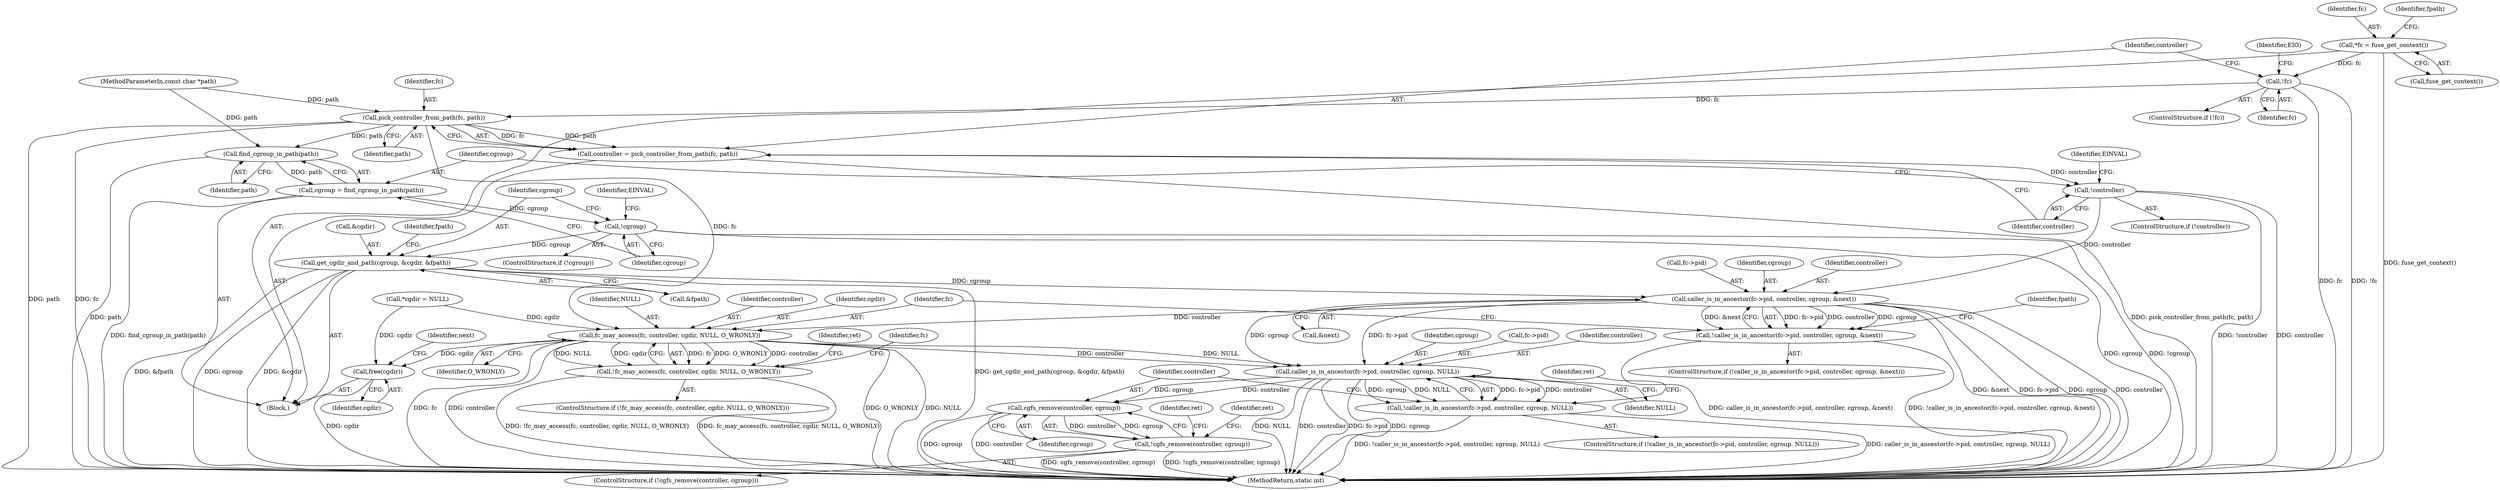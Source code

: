 digraph "0_lxcfs_a8b6c3e0537e90fba3c55910fd1b7229d54a60a7_4@pointer" {
"1000104" [label="(Call,*fc = fuse_get_context())"];
"1000123" [label="(Call,!fc)"];
"1000130" [label="(Call,pick_controller_from_path(fc, path))"];
"1000128" [label="(Call,controller = pick_controller_from_path(fc, path))"];
"1000134" [label="(Call,!controller)"];
"1000166" [label="(Call,caller_is_in_ancestor(fc->pid, controller, cgroup, &next))"];
"1000165" [label="(Call,!caller_is_in_ancestor(fc->pid, controller, cgroup, &next))"];
"1000196" [label="(Call,fc_may_access(fc, controller, cgdir, NULL, O_WRONLY))"];
"1000195" [label="(Call,!fc_may_access(fc, controller, cgdir, NULL, O_WRONLY))"];
"1000210" [label="(Call,caller_is_in_ancestor(fc->pid, controller, cgroup, NULL))"];
"1000209" [label="(Call,!caller_is_in_ancestor(fc->pid, controller, cgroup, NULL))"];
"1000225" [label="(Call,cgfs_remove(controller, cgroup))"];
"1000224" [label="(Call,!cgfs_remove(controller, cgroup))"];
"1000238" [label="(Call,free(cgdir))"];
"1000141" [label="(Call,find_cgroup_in_path(path))"];
"1000139" [label="(Call,cgroup = find_cgroup_in_path(path))"];
"1000144" [label="(Call,!cgroup)"];
"1000149" [label="(Call,get_cgdir_and_path(cgroup, &cgdir, &fpath))"];
"1000244" [label="(MethodReturn,static int)"];
"1000226" [label="(Identifier,controller)"];
"1000157" [label="(Identifier,fpath)"];
"1000195" [label="(Call,!fc_may_access(fc, controller, cgdir, NULL, O_WRONLY))"];
"1000101" [label="(MethodParameterIn,const char *path)"];
"1000141" [label="(Call,find_cgroup_in_path(path))"];
"1000142" [label="(Identifier,path)"];
"1000138" [label="(Identifier,EINVAL)"];
"1000105" [label="(Identifier,fc)"];
"1000140" [label="(Identifier,cgroup)"];
"1000200" [label="(Identifier,NULL)"];
"1000153" [label="(Call,&fpath)"];
"1000235" [label="(Identifier,ret)"];
"1000123" [label="(Call,!fc)"];
"1000227" [label="(Identifier,cgroup)"];
"1000170" [label="(Identifier,controller)"];
"1000129" [label="(Identifier,controller)"];
"1000135" [label="(Identifier,controller)"];
"1000172" [label="(Call,&next)"];
"1000150" [label="(Identifier,cgroup)"];
"1000223" [label="(ControlStructure,if (!cgfs_remove(controller, cgroup)))"];
"1000151" [label="(Call,&cgdir)"];
"1000216" [label="(Identifier,NULL)"];
"1000164" [label="(ControlStructure,if (!caller_is_in_ancestor(fc->pid, controller, cgroup, &next)))"];
"1000219" [label="(Identifier,ret)"];
"1000239" [label="(Identifier,cgdir)"];
"1000209" [label="(Call,!caller_is_in_ancestor(fc->pid, controller, cgroup, NULL))"];
"1000106" [label="(Call,fuse_get_context())"];
"1000165" [label="(Call,!caller_is_in_ancestor(fc->pid, controller, cgroup, &next))"];
"1000131" [label="(Identifier,fc)"];
"1000112" [label="(Call,*cgdir = NULL)"];
"1000198" [label="(Identifier,controller)"];
"1000133" [label="(ControlStructure,if (!controller))"];
"1000134" [label="(Call,!controller)"];
"1000230" [label="(Identifier,ret)"];
"1000197" [label="(Identifier,fc)"];
"1000211" [label="(Call,fc->pid)"];
"1000149" [label="(Call,get_cgdir_and_path(cgroup, &cgdir, &fpath))"];
"1000145" [label="(Identifier,cgroup)"];
"1000104" [label="(Call,*fc = fuse_get_context())"];
"1000122" [label="(ControlStructure,if (!fc))"];
"1000128" [label="(Call,controller = pick_controller_from_path(fc, path))"];
"1000238" [label="(Call,free(cgdir))"];
"1000196" [label="(Call,fc_may_access(fc, controller, cgdir, NULL, O_WRONLY))"];
"1000199" [label="(Identifier,cgdir)"];
"1000102" [label="(Block,)"];
"1000178" [label="(Identifier,fpath)"];
"1000132" [label="(Identifier,path)"];
"1000201" [label="(Identifier,O_WRONLY)"];
"1000225" [label="(Call,cgfs_remove(controller, cgroup))"];
"1000241" [label="(Identifier,next)"];
"1000210" [label="(Call,caller_is_in_ancestor(fc->pid, controller, cgroup, NULL))"];
"1000212" [label="(Identifier,fc)"];
"1000167" [label="(Call,fc->pid)"];
"1000214" [label="(Identifier,controller)"];
"1000204" [label="(Identifier,ret)"];
"1000127" [label="(Identifier,EIO)"];
"1000139" [label="(Call,cgroup = find_cgroup_in_path(path))"];
"1000148" [label="(Identifier,EINVAL)"];
"1000224" [label="(Call,!cgfs_remove(controller, cgroup))"];
"1000171" [label="(Identifier,cgroup)"];
"1000130" [label="(Call,pick_controller_from_path(fc, path))"];
"1000166" [label="(Call,caller_is_in_ancestor(fc->pid, controller, cgroup, &next))"];
"1000143" [label="(ControlStructure,if (!cgroup))"];
"1000208" [label="(ControlStructure,if (!caller_is_in_ancestor(fc->pid, controller, cgroup, NULL)))"];
"1000194" [label="(ControlStructure,if (!fc_may_access(fc, controller, cgdir, NULL, O_WRONLY)))"];
"1000109" [label="(Identifier,fpath)"];
"1000124" [label="(Identifier,fc)"];
"1000215" [label="(Identifier,cgroup)"];
"1000144" [label="(Call,!cgroup)"];
"1000104" -> "1000102"  [label="AST: "];
"1000104" -> "1000106"  [label="CFG: "];
"1000105" -> "1000104"  [label="AST: "];
"1000106" -> "1000104"  [label="AST: "];
"1000109" -> "1000104"  [label="CFG: "];
"1000104" -> "1000244"  [label="DDG: fuse_get_context()"];
"1000104" -> "1000123"  [label="DDG: fc"];
"1000123" -> "1000122"  [label="AST: "];
"1000123" -> "1000124"  [label="CFG: "];
"1000124" -> "1000123"  [label="AST: "];
"1000127" -> "1000123"  [label="CFG: "];
"1000129" -> "1000123"  [label="CFG: "];
"1000123" -> "1000244"  [label="DDG: !fc"];
"1000123" -> "1000244"  [label="DDG: fc"];
"1000123" -> "1000130"  [label="DDG: fc"];
"1000130" -> "1000128"  [label="AST: "];
"1000130" -> "1000132"  [label="CFG: "];
"1000131" -> "1000130"  [label="AST: "];
"1000132" -> "1000130"  [label="AST: "];
"1000128" -> "1000130"  [label="CFG: "];
"1000130" -> "1000244"  [label="DDG: path"];
"1000130" -> "1000244"  [label="DDG: fc"];
"1000130" -> "1000128"  [label="DDG: fc"];
"1000130" -> "1000128"  [label="DDG: path"];
"1000101" -> "1000130"  [label="DDG: path"];
"1000130" -> "1000141"  [label="DDG: path"];
"1000130" -> "1000196"  [label="DDG: fc"];
"1000128" -> "1000102"  [label="AST: "];
"1000129" -> "1000128"  [label="AST: "];
"1000135" -> "1000128"  [label="CFG: "];
"1000128" -> "1000244"  [label="DDG: pick_controller_from_path(fc, path)"];
"1000128" -> "1000134"  [label="DDG: controller"];
"1000134" -> "1000133"  [label="AST: "];
"1000134" -> "1000135"  [label="CFG: "];
"1000135" -> "1000134"  [label="AST: "];
"1000138" -> "1000134"  [label="CFG: "];
"1000140" -> "1000134"  [label="CFG: "];
"1000134" -> "1000244"  [label="DDG: !controller"];
"1000134" -> "1000244"  [label="DDG: controller"];
"1000134" -> "1000166"  [label="DDG: controller"];
"1000166" -> "1000165"  [label="AST: "];
"1000166" -> "1000172"  [label="CFG: "];
"1000167" -> "1000166"  [label="AST: "];
"1000170" -> "1000166"  [label="AST: "];
"1000171" -> "1000166"  [label="AST: "];
"1000172" -> "1000166"  [label="AST: "];
"1000165" -> "1000166"  [label="CFG: "];
"1000166" -> "1000244"  [label="DDG: &next"];
"1000166" -> "1000244"  [label="DDG: fc->pid"];
"1000166" -> "1000244"  [label="DDG: cgroup"];
"1000166" -> "1000244"  [label="DDG: controller"];
"1000166" -> "1000165"  [label="DDG: fc->pid"];
"1000166" -> "1000165"  [label="DDG: controller"];
"1000166" -> "1000165"  [label="DDG: cgroup"];
"1000166" -> "1000165"  [label="DDG: &next"];
"1000149" -> "1000166"  [label="DDG: cgroup"];
"1000166" -> "1000196"  [label="DDG: controller"];
"1000166" -> "1000210"  [label="DDG: fc->pid"];
"1000166" -> "1000210"  [label="DDG: cgroup"];
"1000165" -> "1000164"  [label="AST: "];
"1000178" -> "1000165"  [label="CFG: "];
"1000197" -> "1000165"  [label="CFG: "];
"1000165" -> "1000244"  [label="DDG: caller_is_in_ancestor(fc->pid, controller, cgroup, &next)"];
"1000165" -> "1000244"  [label="DDG: !caller_is_in_ancestor(fc->pid, controller, cgroup, &next)"];
"1000196" -> "1000195"  [label="AST: "];
"1000196" -> "1000201"  [label="CFG: "];
"1000197" -> "1000196"  [label="AST: "];
"1000198" -> "1000196"  [label="AST: "];
"1000199" -> "1000196"  [label="AST: "];
"1000200" -> "1000196"  [label="AST: "];
"1000201" -> "1000196"  [label="AST: "];
"1000195" -> "1000196"  [label="CFG: "];
"1000196" -> "1000244"  [label="DDG: O_WRONLY"];
"1000196" -> "1000244"  [label="DDG: NULL"];
"1000196" -> "1000244"  [label="DDG: fc"];
"1000196" -> "1000244"  [label="DDG: controller"];
"1000196" -> "1000195"  [label="DDG: fc"];
"1000196" -> "1000195"  [label="DDG: O_WRONLY"];
"1000196" -> "1000195"  [label="DDG: controller"];
"1000196" -> "1000195"  [label="DDG: NULL"];
"1000196" -> "1000195"  [label="DDG: cgdir"];
"1000112" -> "1000196"  [label="DDG: cgdir"];
"1000196" -> "1000210"  [label="DDG: controller"];
"1000196" -> "1000210"  [label="DDG: NULL"];
"1000196" -> "1000238"  [label="DDG: cgdir"];
"1000195" -> "1000194"  [label="AST: "];
"1000204" -> "1000195"  [label="CFG: "];
"1000212" -> "1000195"  [label="CFG: "];
"1000195" -> "1000244"  [label="DDG: !fc_may_access(fc, controller, cgdir, NULL, O_WRONLY)"];
"1000195" -> "1000244"  [label="DDG: fc_may_access(fc, controller, cgdir, NULL, O_WRONLY)"];
"1000210" -> "1000209"  [label="AST: "];
"1000210" -> "1000216"  [label="CFG: "];
"1000211" -> "1000210"  [label="AST: "];
"1000214" -> "1000210"  [label="AST: "];
"1000215" -> "1000210"  [label="AST: "];
"1000216" -> "1000210"  [label="AST: "];
"1000209" -> "1000210"  [label="CFG: "];
"1000210" -> "1000244"  [label="DDG: NULL"];
"1000210" -> "1000244"  [label="DDG: controller"];
"1000210" -> "1000244"  [label="DDG: fc->pid"];
"1000210" -> "1000244"  [label="DDG: cgroup"];
"1000210" -> "1000209"  [label="DDG: fc->pid"];
"1000210" -> "1000209"  [label="DDG: controller"];
"1000210" -> "1000209"  [label="DDG: cgroup"];
"1000210" -> "1000209"  [label="DDG: NULL"];
"1000210" -> "1000225"  [label="DDG: controller"];
"1000210" -> "1000225"  [label="DDG: cgroup"];
"1000209" -> "1000208"  [label="AST: "];
"1000219" -> "1000209"  [label="CFG: "];
"1000226" -> "1000209"  [label="CFG: "];
"1000209" -> "1000244"  [label="DDG: !caller_is_in_ancestor(fc->pid, controller, cgroup, NULL)"];
"1000209" -> "1000244"  [label="DDG: caller_is_in_ancestor(fc->pid, controller, cgroup, NULL)"];
"1000225" -> "1000224"  [label="AST: "];
"1000225" -> "1000227"  [label="CFG: "];
"1000226" -> "1000225"  [label="AST: "];
"1000227" -> "1000225"  [label="AST: "];
"1000224" -> "1000225"  [label="CFG: "];
"1000225" -> "1000244"  [label="DDG: cgroup"];
"1000225" -> "1000244"  [label="DDG: controller"];
"1000225" -> "1000224"  [label="DDG: controller"];
"1000225" -> "1000224"  [label="DDG: cgroup"];
"1000224" -> "1000223"  [label="AST: "];
"1000230" -> "1000224"  [label="CFG: "];
"1000235" -> "1000224"  [label="CFG: "];
"1000224" -> "1000244"  [label="DDG: cgfs_remove(controller, cgroup)"];
"1000224" -> "1000244"  [label="DDG: !cgfs_remove(controller, cgroup)"];
"1000238" -> "1000102"  [label="AST: "];
"1000238" -> "1000239"  [label="CFG: "];
"1000239" -> "1000238"  [label="AST: "];
"1000241" -> "1000238"  [label="CFG: "];
"1000238" -> "1000244"  [label="DDG: cgdir"];
"1000112" -> "1000238"  [label="DDG: cgdir"];
"1000141" -> "1000139"  [label="AST: "];
"1000141" -> "1000142"  [label="CFG: "];
"1000142" -> "1000141"  [label="AST: "];
"1000139" -> "1000141"  [label="CFG: "];
"1000141" -> "1000244"  [label="DDG: path"];
"1000141" -> "1000139"  [label="DDG: path"];
"1000101" -> "1000141"  [label="DDG: path"];
"1000139" -> "1000102"  [label="AST: "];
"1000140" -> "1000139"  [label="AST: "];
"1000145" -> "1000139"  [label="CFG: "];
"1000139" -> "1000244"  [label="DDG: find_cgroup_in_path(path)"];
"1000139" -> "1000144"  [label="DDG: cgroup"];
"1000144" -> "1000143"  [label="AST: "];
"1000144" -> "1000145"  [label="CFG: "];
"1000145" -> "1000144"  [label="AST: "];
"1000148" -> "1000144"  [label="CFG: "];
"1000150" -> "1000144"  [label="CFG: "];
"1000144" -> "1000244"  [label="DDG: !cgroup"];
"1000144" -> "1000244"  [label="DDG: cgroup"];
"1000144" -> "1000149"  [label="DDG: cgroup"];
"1000149" -> "1000102"  [label="AST: "];
"1000149" -> "1000153"  [label="CFG: "];
"1000150" -> "1000149"  [label="AST: "];
"1000151" -> "1000149"  [label="AST: "];
"1000153" -> "1000149"  [label="AST: "];
"1000157" -> "1000149"  [label="CFG: "];
"1000149" -> "1000244"  [label="DDG: &cgdir"];
"1000149" -> "1000244"  [label="DDG: get_cgdir_and_path(cgroup, &cgdir, &fpath)"];
"1000149" -> "1000244"  [label="DDG: &fpath"];
"1000149" -> "1000244"  [label="DDG: cgroup"];
}
